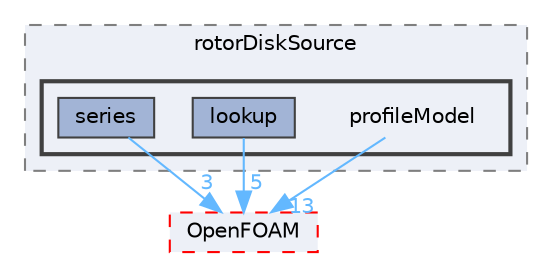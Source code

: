 digraph "src/fvOptions/sources/derived/rotorDiskSource/profileModel"
{
 // LATEX_PDF_SIZE
  bgcolor="transparent";
  edge [fontname=Helvetica,fontsize=10,labelfontname=Helvetica,labelfontsize=10];
  node [fontname=Helvetica,fontsize=10,shape=box,height=0.2,width=0.4];
  compound=true
  subgraph clusterdir_f7e89a82c5668e9e0eb3e36fefc76332 {
    graph [ bgcolor="#edf0f7", pencolor="grey50", label="rotorDiskSource", fontname=Helvetica,fontsize=10 style="filled,dashed", URL="dir_f7e89a82c5668e9e0eb3e36fefc76332.html",tooltip=""]
  subgraph clusterdir_ef866e3928e9d95cd0d823d33cd5ed92 {
    graph [ bgcolor="#edf0f7", pencolor="grey25", label="", fontname=Helvetica,fontsize=10 style="filled,bold", URL="dir_ef866e3928e9d95cd0d823d33cd5ed92.html",tooltip=""]
    dir_ef866e3928e9d95cd0d823d33cd5ed92 [shape=plaintext, label="profileModel"];
  dir_c1786b6627dea0f0581196e8792bd60a [label="lookup", fillcolor="#a2b4d6", color="grey25", style="filled", URL="dir_c1786b6627dea0f0581196e8792bd60a.html",tooltip=""];
  dir_fbc039163f4f62e1c7af0f74f25cf63d [label="series", fillcolor="#a2b4d6", color="grey25", style="filled", URL="dir_fbc039163f4f62e1c7af0f74f25cf63d.html",tooltip=""];
  }
  }
  dir_c5473ff19b20e6ec4dfe5c310b3778a8 [label="OpenFOAM", fillcolor="#edf0f7", color="red", style="filled,dashed", URL="dir_c5473ff19b20e6ec4dfe5c310b3778a8.html",tooltip=""];
  dir_ef866e3928e9d95cd0d823d33cd5ed92->dir_c5473ff19b20e6ec4dfe5c310b3778a8 [headlabel="13", labeldistance=1.5 headhref="dir_003101_002695.html" href="dir_003101_002695.html" color="steelblue1" fontcolor="steelblue1"];
  dir_c1786b6627dea0f0581196e8792bd60a->dir_c5473ff19b20e6ec4dfe5c310b3778a8 [headlabel="5", labeldistance=1.5 headhref="dir_002259_002695.html" href="dir_002259_002695.html" color="steelblue1" fontcolor="steelblue1"];
  dir_fbc039163f4f62e1c7af0f74f25cf63d->dir_c5473ff19b20e6ec4dfe5c310b3778a8 [headlabel="3", labeldistance=1.5 headhref="dir_003488_002695.html" href="dir_003488_002695.html" color="steelblue1" fontcolor="steelblue1"];
}
